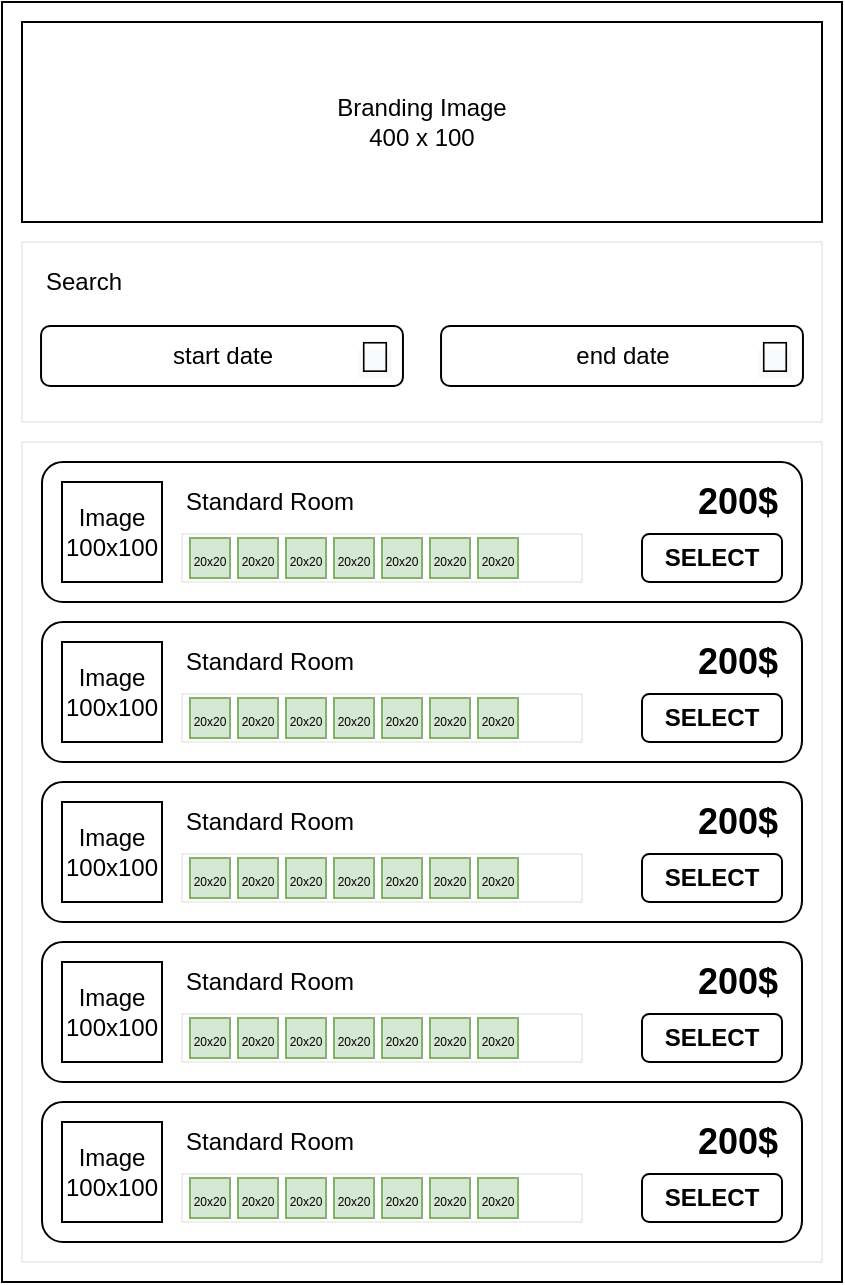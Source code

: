<mxfile version="13.4.4" type="device"><diagram id="Nm9L8qm4BUkdadbC-v97" name="UI/UX"><mxGraphModel dx="946" dy="714" grid="1" gridSize="10" guides="1" tooltips="1" connect="1" arrows="1" fold="1" page="1" pageScale="1" pageWidth="850" pageHeight="1100" math="0" shadow="0"><root><mxCell id="0"/><mxCell id="1" parent="0"/><mxCell id="kNxRBcls6v7G5R8uZiyC-47" value="" style="rounded=0;whiteSpace=wrap;html=1;" vertex="1" parent="1"><mxGeometry x="80" y="40" width="420" height="640" as="geometry"/></mxCell><mxCell id="kNxRBcls6v7G5R8uZiyC-49" value="" style="rounded=0;whiteSpace=wrap;html=1;strokeColor=#EEEEEE;" vertex="1" parent="1"><mxGeometry x="90" y="260" width="400" height="410" as="geometry"/></mxCell><mxCell id="kNxRBcls6v7G5R8uZiyC-48" value="Branding Image&lt;br&gt;400 x 100" style="rounded=0;whiteSpace=wrap;html=1;" vertex="1" parent="1"><mxGeometry x="90" y="50" width="400" height="100" as="geometry"/></mxCell><mxCell id="kNxRBcls6v7G5R8uZiyC-54" value="" style="group" vertex="1" connectable="0" parent="1"><mxGeometry x="100" y="270" width="380" height="70" as="geometry"/></mxCell><mxCell id="kNxRBcls6v7G5R8uZiyC-11" value="" style="rounded=1;whiteSpace=wrap;html=1;" vertex="1" parent="kNxRBcls6v7G5R8uZiyC-54"><mxGeometry width="380" height="70" as="geometry"/></mxCell><mxCell id="kNxRBcls6v7G5R8uZiyC-12" value="Image&lt;br&gt;100x100" style="whiteSpace=wrap;html=1;aspect=fixed;" vertex="1" parent="kNxRBcls6v7G5R8uZiyC-54"><mxGeometry x="10" y="10" width="50" height="50" as="geometry"/></mxCell><mxCell id="kNxRBcls6v7G5R8uZiyC-13" value="Standard Room" style="text;html=1;strokeColor=none;fillColor=none;align=left;verticalAlign=middle;whiteSpace=wrap;rounded=0;" vertex="1" parent="kNxRBcls6v7G5R8uZiyC-54"><mxGeometry x="70" y="10" width="200" height="20" as="geometry"/></mxCell><mxCell id="kNxRBcls6v7G5R8uZiyC-14" value="&lt;font style=&quot;font-size: 18px&quot;&gt;&lt;b&gt;200$&lt;/b&gt;&lt;/font&gt;" style="text;html=1;strokeColor=none;fillColor=none;align=right;verticalAlign=middle;whiteSpace=wrap;rounded=0;" vertex="1" parent="kNxRBcls6v7G5R8uZiyC-54"><mxGeometry x="300" y="10" width="70" height="20" as="geometry"/></mxCell><mxCell id="kNxRBcls6v7G5R8uZiyC-15" value="&lt;b&gt;SELECT&lt;/b&gt;" style="rounded=1;whiteSpace=wrap;html=1;" vertex="1" parent="kNxRBcls6v7G5R8uZiyC-54"><mxGeometry x="300" y="36" width="70" height="24" as="geometry"/></mxCell><mxCell id="kNxRBcls6v7G5R8uZiyC-76" value="" style="group" vertex="1" connectable="0" parent="kNxRBcls6v7G5R8uZiyC-54"><mxGeometry x="70" y="36" width="200" height="24" as="geometry"/></mxCell><mxCell id="kNxRBcls6v7G5R8uZiyC-65" value="" style="rounded=0;whiteSpace=wrap;html=1;labelBackgroundColor=none;strokeColor=#EEEEEE;align=left;" vertex="1" parent="kNxRBcls6v7G5R8uZiyC-76"><mxGeometry width="200" height="24" as="geometry"/></mxCell><mxCell id="kNxRBcls6v7G5R8uZiyC-66" value="&lt;font style=&quot;font-size: 6px&quot;&gt;20x20&lt;/font&gt;" style="rounded=0;whiteSpace=wrap;html=1;labelBackgroundColor=none;strokeColor=#82b366;align=center;verticalAlign=middle;fillColor=#d5e8d4;" vertex="1" parent="kNxRBcls6v7G5R8uZiyC-76"><mxGeometry x="4" y="2" width="20" height="20" as="geometry"/></mxCell><mxCell id="kNxRBcls6v7G5R8uZiyC-67" value="&lt;font style=&quot;font-size: 6px&quot;&gt;20x20&lt;/font&gt;" style="rounded=0;whiteSpace=wrap;html=1;labelBackgroundColor=none;strokeColor=#82b366;align=center;verticalAlign=middle;fillColor=#d5e8d4;" vertex="1" parent="kNxRBcls6v7G5R8uZiyC-76"><mxGeometry x="28" y="2" width="20" height="20" as="geometry"/></mxCell><mxCell id="kNxRBcls6v7G5R8uZiyC-68" value="&lt;font style=&quot;font-size: 6px&quot;&gt;20x20&lt;/font&gt;" style="rounded=0;whiteSpace=wrap;html=1;labelBackgroundColor=none;strokeColor=#82b366;align=center;verticalAlign=middle;fillColor=#d5e8d4;" vertex="1" parent="kNxRBcls6v7G5R8uZiyC-76"><mxGeometry x="52" y="2" width="20" height="20" as="geometry"/></mxCell><mxCell id="kNxRBcls6v7G5R8uZiyC-69" value="&lt;font style=&quot;font-size: 6px&quot;&gt;20x20&lt;/font&gt;" style="rounded=0;whiteSpace=wrap;html=1;labelBackgroundColor=none;strokeColor=#82b366;align=center;verticalAlign=middle;fillColor=#d5e8d4;" vertex="1" parent="kNxRBcls6v7G5R8uZiyC-76"><mxGeometry x="76" y="2" width="20" height="20" as="geometry"/></mxCell><mxCell id="kNxRBcls6v7G5R8uZiyC-73" value="&lt;font style=&quot;font-size: 6px&quot;&gt;20x20&lt;/font&gt;" style="rounded=0;whiteSpace=wrap;html=1;labelBackgroundColor=none;strokeColor=#82b366;align=center;verticalAlign=middle;fillColor=#d5e8d4;" vertex="1" parent="kNxRBcls6v7G5R8uZiyC-76"><mxGeometry x="100" y="2" width="20" height="20" as="geometry"/></mxCell><mxCell id="kNxRBcls6v7G5R8uZiyC-74" value="&lt;font style=&quot;font-size: 6px&quot;&gt;20x20&lt;/font&gt;" style="rounded=0;whiteSpace=wrap;html=1;labelBackgroundColor=none;strokeColor=#82b366;align=center;verticalAlign=middle;fillColor=#d5e8d4;" vertex="1" parent="kNxRBcls6v7G5R8uZiyC-76"><mxGeometry x="124" y="2" width="20" height="20" as="geometry"/></mxCell><mxCell id="kNxRBcls6v7G5R8uZiyC-75" value="&lt;font style=&quot;font-size: 6px&quot;&gt;20x20&lt;/font&gt;" style="rounded=0;whiteSpace=wrap;html=1;labelBackgroundColor=none;strokeColor=#82b366;align=center;verticalAlign=middle;fillColor=#d5e8d4;" vertex="1" parent="kNxRBcls6v7G5R8uZiyC-76"><mxGeometry x="148" y="2" width="20" height="20" as="geometry"/></mxCell><mxCell id="kNxRBcls6v7G5R8uZiyC-64" value="" style="group" vertex="1" connectable="0" parent="1"><mxGeometry x="90" y="160" width="400" height="90" as="geometry"/></mxCell><mxCell id="kNxRBcls6v7G5R8uZiyC-62" value="" style="rounded=0;whiteSpace=wrap;html=1;strokeColor=#EEEEEE;align=center;" vertex="1" parent="kNxRBcls6v7G5R8uZiyC-64"><mxGeometry width="400" height="90" as="geometry"/></mxCell><mxCell id="kNxRBcls6v7G5R8uZiyC-60" value="" style="group" vertex="1" connectable="0" parent="kNxRBcls6v7G5R8uZiyC-64"><mxGeometry x="209.524" y="42" width="180.952" height="30" as="geometry"/></mxCell><mxCell id="kNxRBcls6v7G5R8uZiyC-8" value="end date" style="rounded=1;whiteSpace=wrap;html=1;align=center;" vertex="1" parent="kNxRBcls6v7G5R8uZiyC-60"><mxGeometry width="180.952" height="30" as="geometry"/></mxCell><mxCell id="kNxRBcls6v7G5R8uZiyC-9" value="&lt;span style=&quot;color: rgb(0, 0, 0); font-family: helvetica; font-style: normal; font-weight: 400; letter-spacing: normal; text-indent: 0px; text-transform: none; word-spacing: 0px; background-color: rgb(248, 249, 250); display: inline; float: none;&quot;&gt;&lt;font style=&quot;font-size: 22px&quot;&gt;🔽&lt;/font&gt;&lt;/span&gt;" style="text;whiteSpace=wrap;html=1;verticalAlign=middle;align=center;" vertex="1" parent="kNxRBcls6v7G5R8uZiyC-60"><mxGeometry x="157.143" y="6" width="19.048" height="20" as="geometry"/></mxCell><mxCell id="kNxRBcls6v7G5R8uZiyC-61" value="" style="group" vertex="1" connectable="0" parent="kNxRBcls6v7G5R8uZiyC-64"><mxGeometry x="9.524" y="42" width="180.952" height="30" as="geometry"/></mxCell><mxCell id="kNxRBcls6v7G5R8uZiyC-1" value="start date" style="rounded=1;whiteSpace=wrap;html=1;align=center;" vertex="1" parent="kNxRBcls6v7G5R8uZiyC-61"><mxGeometry width="180.952" height="30" as="geometry"/></mxCell><mxCell id="kNxRBcls6v7G5R8uZiyC-59" value="&lt;span style=&quot;color: rgb(0, 0, 0); font-family: helvetica; font-style: normal; font-weight: 400; letter-spacing: normal; text-indent: 0px; text-transform: none; word-spacing: 0px; background-color: rgb(248, 249, 250); display: inline; float: none;&quot;&gt;&lt;font style=&quot;font-size: 22px&quot;&gt;🔽&lt;/font&gt;&lt;/span&gt;" style="text;whiteSpace=wrap;html=1;verticalAlign=middle;align=center;" vertex="1" parent="kNxRBcls6v7G5R8uZiyC-61"><mxGeometry x="157.143" y="6" width="19.048" height="20" as="geometry"/></mxCell><mxCell id="kNxRBcls6v7G5R8uZiyC-63" value="Search" style="text;html=1;strokeColor=none;fillColor=none;align=left;verticalAlign=middle;whiteSpace=wrap;rounded=0;labelBorderColor=none;labelBackgroundColor=none;" vertex="1" parent="kNxRBcls6v7G5R8uZiyC-64"><mxGeometry x="9.524" y="10" width="380.952" height="20" as="geometry"/></mxCell><mxCell id="kNxRBcls6v7G5R8uZiyC-77" value="" style="group" vertex="1" connectable="0" parent="1"><mxGeometry x="100" y="350" width="380" height="70" as="geometry"/></mxCell><mxCell id="kNxRBcls6v7G5R8uZiyC-78" value="" style="rounded=1;whiteSpace=wrap;html=1;" vertex="1" parent="kNxRBcls6v7G5R8uZiyC-77"><mxGeometry width="380" height="70" as="geometry"/></mxCell><mxCell id="kNxRBcls6v7G5R8uZiyC-79" value="Image&lt;br&gt;100x100" style="whiteSpace=wrap;html=1;aspect=fixed;" vertex="1" parent="kNxRBcls6v7G5R8uZiyC-77"><mxGeometry x="10" y="10" width="50" height="50" as="geometry"/></mxCell><mxCell id="kNxRBcls6v7G5R8uZiyC-80" value="Standard Room" style="text;html=1;strokeColor=none;fillColor=none;align=left;verticalAlign=middle;whiteSpace=wrap;rounded=0;" vertex="1" parent="kNxRBcls6v7G5R8uZiyC-77"><mxGeometry x="70" y="10" width="200" height="20" as="geometry"/></mxCell><mxCell id="kNxRBcls6v7G5R8uZiyC-81" value="&lt;font style=&quot;font-size: 18px&quot;&gt;&lt;b&gt;200$&lt;/b&gt;&lt;/font&gt;" style="text;html=1;strokeColor=none;fillColor=none;align=right;verticalAlign=middle;whiteSpace=wrap;rounded=0;" vertex="1" parent="kNxRBcls6v7G5R8uZiyC-77"><mxGeometry x="300" y="10" width="70" height="20" as="geometry"/></mxCell><mxCell id="kNxRBcls6v7G5R8uZiyC-82" value="&lt;b&gt;SELECT&lt;/b&gt;" style="rounded=1;whiteSpace=wrap;html=1;" vertex="1" parent="kNxRBcls6v7G5R8uZiyC-77"><mxGeometry x="300" y="36" width="70" height="24" as="geometry"/></mxCell><mxCell id="kNxRBcls6v7G5R8uZiyC-83" value="" style="group" vertex="1" connectable="0" parent="kNxRBcls6v7G5R8uZiyC-77"><mxGeometry x="70" y="36" width="200" height="24" as="geometry"/></mxCell><mxCell id="kNxRBcls6v7G5R8uZiyC-84" value="" style="rounded=0;whiteSpace=wrap;html=1;labelBackgroundColor=none;strokeColor=#EEEEEE;align=left;" vertex="1" parent="kNxRBcls6v7G5R8uZiyC-83"><mxGeometry width="200" height="24" as="geometry"/></mxCell><mxCell id="kNxRBcls6v7G5R8uZiyC-85" value="&lt;font style=&quot;font-size: 6px&quot;&gt;20x20&lt;/font&gt;" style="rounded=0;whiteSpace=wrap;html=1;labelBackgroundColor=none;strokeColor=#82b366;align=center;verticalAlign=middle;fillColor=#d5e8d4;" vertex="1" parent="kNxRBcls6v7G5R8uZiyC-83"><mxGeometry x="4" y="2" width="20" height="20" as="geometry"/></mxCell><mxCell id="kNxRBcls6v7G5R8uZiyC-86" value="&lt;font style=&quot;font-size: 6px&quot;&gt;20x20&lt;/font&gt;" style="rounded=0;whiteSpace=wrap;html=1;labelBackgroundColor=none;strokeColor=#82b366;align=center;verticalAlign=middle;fillColor=#d5e8d4;" vertex="1" parent="kNxRBcls6v7G5R8uZiyC-83"><mxGeometry x="28" y="2" width="20" height="20" as="geometry"/></mxCell><mxCell id="kNxRBcls6v7G5R8uZiyC-87" value="&lt;font style=&quot;font-size: 6px&quot;&gt;20x20&lt;/font&gt;" style="rounded=0;whiteSpace=wrap;html=1;labelBackgroundColor=none;strokeColor=#82b366;align=center;verticalAlign=middle;fillColor=#d5e8d4;" vertex="1" parent="kNxRBcls6v7G5R8uZiyC-83"><mxGeometry x="52" y="2" width="20" height="20" as="geometry"/></mxCell><mxCell id="kNxRBcls6v7G5R8uZiyC-88" value="&lt;font style=&quot;font-size: 6px&quot;&gt;20x20&lt;/font&gt;" style="rounded=0;whiteSpace=wrap;html=1;labelBackgroundColor=none;strokeColor=#82b366;align=center;verticalAlign=middle;fillColor=#d5e8d4;" vertex="1" parent="kNxRBcls6v7G5R8uZiyC-83"><mxGeometry x="76" y="2" width="20" height="20" as="geometry"/></mxCell><mxCell id="kNxRBcls6v7G5R8uZiyC-89" value="&lt;font style=&quot;font-size: 6px&quot;&gt;20x20&lt;/font&gt;" style="rounded=0;whiteSpace=wrap;html=1;labelBackgroundColor=none;strokeColor=#82b366;align=center;verticalAlign=middle;fillColor=#d5e8d4;" vertex="1" parent="kNxRBcls6v7G5R8uZiyC-83"><mxGeometry x="100" y="2" width="20" height="20" as="geometry"/></mxCell><mxCell id="kNxRBcls6v7G5R8uZiyC-90" value="&lt;font style=&quot;font-size: 6px&quot;&gt;20x20&lt;/font&gt;" style="rounded=0;whiteSpace=wrap;html=1;labelBackgroundColor=none;strokeColor=#82b366;align=center;verticalAlign=middle;fillColor=#d5e8d4;" vertex="1" parent="kNxRBcls6v7G5R8uZiyC-83"><mxGeometry x="124" y="2" width="20" height="20" as="geometry"/></mxCell><mxCell id="kNxRBcls6v7G5R8uZiyC-91" value="&lt;font style=&quot;font-size: 6px&quot;&gt;20x20&lt;/font&gt;" style="rounded=0;whiteSpace=wrap;html=1;labelBackgroundColor=none;strokeColor=#82b366;align=center;verticalAlign=middle;fillColor=#d5e8d4;" vertex="1" parent="kNxRBcls6v7G5R8uZiyC-83"><mxGeometry x="148" y="2" width="20" height="20" as="geometry"/></mxCell><mxCell id="kNxRBcls6v7G5R8uZiyC-92" value="" style="group" vertex="1" connectable="0" parent="1"><mxGeometry x="100" y="430" width="380" height="70" as="geometry"/></mxCell><mxCell id="kNxRBcls6v7G5R8uZiyC-93" value="" style="rounded=1;whiteSpace=wrap;html=1;" vertex="1" parent="kNxRBcls6v7G5R8uZiyC-92"><mxGeometry width="380" height="70" as="geometry"/></mxCell><mxCell id="kNxRBcls6v7G5R8uZiyC-94" value="Image&lt;br&gt;100x100" style="whiteSpace=wrap;html=1;aspect=fixed;" vertex="1" parent="kNxRBcls6v7G5R8uZiyC-92"><mxGeometry x="10" y="10" width="50" height="50" as="geometry"/></mxCell><mxCell id="kNxRBcls6v7G5R8uZiyC-95" value="Standard Room" style="text;html=1;strokeColor=none;fillColor=none;align=left;verticalAlign=middle;whiteSpace=wrap;rounded=0;" vertex="1" parent="kNxRBcls6v7G5R8uZiyC-92"><mxGeometry x="70" y="10" width="200" height="20" as="geometry"/></mxCell><mxCell id="kNxRBcls6v7G5R8uZiyC-96" value="&lt;font style=&quot;font-size: 18px&quot;&gt;&lt;b&gt;200$&lt;/b&gt;&lt;/font&gt;" style="text;html=1;strokeColor=none;fillColor=none;align=right;verticalAlign=middle;whiteSpace=wrap;rounded=0;" vertex="1" parent="kNxRBcls6v7G5R8uZiyC-92"><mxGeometry x="300" y="10" width="70" height="20" as="geometry"/></mxCell><mxCell id="kNxRBcls6v7G5R8uZiyC-97" value="&lt;b&gt;SELECT&lt;/b&gt;" style="rounded=1;whiteSpace=wrap;html=1;" vertex="1" parent="kNxRBcls6v7G5R8uZiyC-92"><mxGeometry x="300" y="36" width="70" height="24" as="geometry"/></mxCell><mxCell id="kNxRBcls6v7G5R8uZiyC-98" value="" style="group" vertex="1" connectable="0" parent="kNxRBcls6v7G5R8uZiyC-92"><mxGeometry x="70" y="36" width="200" height="24" as="geometry"/></mxCell><mxCell id="kNxRBcls6v7G5R8uZiyC-99" value="" style="rounded=0;whiteSpace=wrap;html=1;labelBackgroundColor=none;strokeColor=#EEEEEE;align=left;" vertex="1" parent="kNxRBcls6v7G5R8uZiyC-98"><mxGeometry width="200" height="24" as="geometry"/></mxCell><mxCell id="kNxRBcls6v7G5R8uZiyC-100" value="&lt;font style=&quot;font-size: 6px&quot;&gt;20x20&lt;/font&gt;" style="rounded=0;whiteSpace=wrap;html=1;labelBackgroundColor=none;strokeColor=#82b366;align=center;verticalAlign=middle;fillColor=#d5e8d4;" vertex="1" parent="kNxRBcls6v7G5R8uZiyC-98"><mxGeometry x="4" y="2" width="20" height="20" as="geometry"/></mxCell><mxCell id="kNxRBcls6v7G5R8uZiyC-101" value="&lt;font style=&quot;font-size: 6px&quot;&gt;20x20&lt;/font&gt;" style="rounded=0;whiteSpace=wrap;html=1;labelBackgroundColor=none;strokeColor=#82b366;align=center;verticalAlign=middle;fillColor=#d5e8d4;" vertex="1" parent="kNxRBcls6v7G5R8uZiyC-98"><mxGeometry x="28" y="2" width="20" height="20" as="geometry"/></mxCell><mxCell id="kNxRBcls6v7G5R8uZiyC-102" value="&lt;font style=&quot;font-size: 6px&quot;&gt;20x20&lt;/font&gt;" style="rounded=0;whiteSpace=wrap;html=1;labelBackgroundColor=none;strokeColor=#82b366;align=center;verticalAlign=middle;fillColor=#d5e8d4;" vertex="1" parent="kNxRBcls6v7G5R8uZiyC-98"><mxGeometry x="52" y="2" width="20" height="20" as="geometry"/></mxCell><mxCell id="kNxRBcls6v7G5R8uZiyC-103" value="&lt;font style=&quot;font-size: 6px&quot;&gt;20x20&lt;/font&gt;" style="rounded=0;whiteSpace=wrap;html=1;labelBackgroundColor=none;strokeColor=#82b366;align=center;verticalAlign=middle;fillColor=#d5e8d4;" vertex="1" parent="kNxRBcls6v7G5R8uZiyC-98"><mxGeometry x="76" y="2" width="20" height="20" as="geometry"/></mxCell><mxCell id="kNxRBcls6v7G5R8uZiyC-104" value="&lt;font style=&quot;font-size: 6px&quot;&gt;20x20&lt;/font&gt;" style="rounded=0;whiteSpace=wrap;html=1;labelBackgroundColor=none;strokeColor=#82b366;align=center;verticalAlign=middle;fillColor=#d5e8d4;" vertex="1" parent="kNxRBcls6v7G5R8uZiyC-98"><mxGeometry x="100" y="2" width="20" height="20" as="geometry"/></mxCell><mxCell id="kNxRBcls6v7G5R8uZiyC-105" value="&lt;font style=&quot;font-size: 6px&quot;&gt;20x20&lt;/font&gt;" style="rounded=0;whiteSpace=wrap;html=1;labelBackgroundColor=none;strokeColor=#82b366;align=center;verticalAlign=middle;fillColor=#d5e8d4;" vertex="1" parent="kNxRBcls6v7G5R8uZiyC-98"><mxGeometry x="124" y="2" width="20" height="20" as="geometry"/></mxCell><mxCell id="kNxRBcls6v7G5R8uZiyC-106" value="&lt;font style=&quot;font-size: 6px&quot;&gt;20x20&lt;/font&gt;" style="rounded=0;whiteSpace=wrap;html=1;labelBackgroundColor=none;strokeColor=#82b366;align=center;verticalAlign=middle;fillColor=#d5e8d4;" vertex="1" parent="kNxRBcls6v7G5R8uZiyC-98"><mxGeometry x="148" y="2" width="20" height="20" as="geometry"/></mxCell><mxCell id="kNxRBcls6v7G5R8uZiyC-107" value="" style="group" vertex="1" connectable="0" parent="1"><mxGeometry x="100" y="510" width="380" height="70" as="geometry"/></mxCell><mxCell id="kNxRBcls6v7G5R8uZiyC-108" value="" style="rounded=1;whiteSpace=wrap;html=1;" vertex="1" parent="kNxRBcls6v7G5R8uZiyC-107"><mxGeometry width="380" height="70" as="geometry"/></mxCell><mxCell id="kNxRBcls6v7G5R8uZiyC-109" value="Image&lt;br&gt;100x100" style="whiteSpace=wrap;html=1;aspect=fixed;" vertex="1" parent="kNxRBcls6v7G5R8uZiyC-107"><mxGeometry x="10" y="10" width="50" height="50" as="geometry"/></mxCell><mxCell id="kNxRBcls6v7G5R8uZiyC-110" value="Standard Room" style="text;html=1;strokeColor=none;fillColor=none;align=left;verticalAlign=middle;whiteSpace=wrap;rounded=0;" vertex="1" parent="kNxRBcls6v7G5R8uZiyC-107"><mxGeometry x="70" y="10" width="200" height="20" as="geometry"/></mxCell><mxCell id="kNxRBcls6v7G5R8uZiyC-111" value="&lt;font style=&quot;font-size: 18px&quot;&gt;&lt;b&gt;200$&lt;/b&gt;&lt;/font&gt;" style="text;html=1;strokeColor=none;fillColor=none;align=right;verticalAlign=middle;whiteSpace=wrap;rounded=0;" vertex="1" parent="kNxRBcls6v7G5R8uZiyC-107"><mxGeometry x="300" y="10" width="70" height="20" as="geometry"/></mxCell><mxCell id="kNxRBcls6v7G5R8uZiyC-112" value="&lt;b&gt;SELECT&lt;/b&gt;" style="rounded=1;whiteSpace=wrap;html=1;" vertex="1" parent="kNxRBcls6v7G5R8uZiyC-107"><mxGeometry x="300" y="36" width="70" height="24" as="geometry"/></mxCell><mxCell id="kNxRBcls6v7G5R8uZiyC-113" value="" style="group" vertex="1" connectable="0" parent="kNxRBcls6v7G5R8uZiyC-107"><mxGeometry x="70" y="36" width="200" height="24" as="geometry"/></mxCell><mxCell id="kNxRBcls6v7G5R8uZiyC-114" value="" style="rounded=0;whiteSpace=wrap;html=1;labelBackgroundColor=none;strokeColor=#EEEEEE;align=left;" vertex="1" parent="kNxRBcls6v7G5R8uZiyC-113"><mxGeometry width="200" height="24" as="geometry"/></mxCell><mxCell id="kNxRBcls6v7G5R8uZiyC-115" value="&lt;font style=&quot;font-size: 6px&quot;&gt;20x20&lt;/font&gt;" style="rounded=0;whiteSpace=wrap;html=1;labelBackgroundColor=none;strokeColor=#82b366;align=center;verticalAlign=middle;fillColor=#d5e8d4;" vertex="1" parent="kNxRBcls6v7G5R8uZiyC-113"><mxGeometry x="4" y="2" width="20" height="20" as="geometry"/></mxCell><mxCell id="kNxRBcls6v7G5R8uZiyC-116" value="&lt;font style=&quot;font-size: 6px&quot;&gt;20x20&lt;/font&gt;" style="rounded=0;whiteSpace=wrap;html=1;labelBackgroundColor=none;strokeColor=#82b366;align=center;verticalAlign=middle;fillColor=#d5e8d4;" vertex="1" parent="kNxRBcls6v7G5R8uZiyC-113"><mxGeometry x="28" y="2" width="20" height="20" as="geometry"/></mxCell><mxCell id="kNxRBcls6v7G5R8uZiyC-117" value="&lt;font style=&quot;font-size: 6px&quot;&gt;20x20&lt;/font&gt;" style="rounded=0;whiteSpace=wrap;html=1;labelBackgroundColor=none;strokeColor=#82b366;align=center;verticalAlign=middle;fillColor=#d5e8d4;" vertex="1" parent="kNxRBcls6v7G5R8uZiyC-113"><mxGeometry x="52" y="2" width="20" height="20" as="geometry"/></mxCell><mxCell id="kNxRBcls6v7G5R8uZiyC-118" value="&lt;font style=&quot;font-size: 6px&quot;&gt;20x20&lt;/font&gt;" style="rounded=0;whiteSpace=wrap;html=1;labelBackgroundColor=none;strokeColor=#82b366;align=center;verticalAlign=middle;fillColor=#d5e8d4;" vertex="1" parent="kNxRBcls6v7G5R8uZiyC-113"><mxGeometry x="76" y="2" width="20" height="20" as="geometry"/></mxCell><mxCell id="kNxRBcls6v7G5R8uZiyC-119" value="&lt;font style=&quot;font-size: 6px&quot;&gt;20x20&lt;/font&gt;" style="rounded=0;whiteSpace=wrap;html=1;labelBackgroundColor=none;strokeColor=#82b366;align=center;verticalAlign=middle;fillColor=#d5e8d4;" vertex="1" parent="kNxRBcls6v7G5R8uZiyC-113"><mxGeometry x="100" y="2" width="20" height="20" as="geometry"/></mxCell><mxCell id="kNxRBcls6v7G5R8uZiyC-120" value="&lt;font style=&quot;font-size: 6px&quot;&gt;20x20&lt;/font&gt;" style="rounded=0;whiteSpace=wrap;html=1;labelBackgroundColor=none;strokeColor=#82b366;align=center;verticalAlign=middle;fillColor=#d5e8d4;" vertex="1" parent="kNxRBcls6v7G5R8uZiyC-113"><mxGeometry x="124" y="2" width="20" height="20" as="geometry"/></mxCell><mxCell id="kNxRBcls6v7G5R8uZiyC-121" value="&lt;font style=&quot;font-size: 6px&quot;&gt;20x20&lt;/font&gt;" style="rounded=0;whiteSpace=wrap;html=1;labelBackgroundColor=none;strokeColor=#82b366;align=center;verticalAlign=middle;fillColor=#d5e8d4;" vertex="1" parent="kNxRBcls6v7G5R8uZiyC-113"><mxGeometry x="148" y="2" width="20" height="20" as="geometry"/></mxCell><mxCell id="kNxRBcls6v7G5R8uZiyC-122" value="" style="group" vertex="1" connectable="0" parent="1"><mxGeometry x="100" y="590" width="380" height="70" as="geometry"/></mxCell><mxCell id="kNxRBcls6v7G5R8uZiyC-123" value="" style="rounded=1;whiteSpace=wrap;html=1;" vertex="1" parent="kNxRBcls6v7G5R8uZiyC-122"><mxGeometry width="380" height="70" as="geometry"/></mxCell><mxCell id="kNxRBcls6v7G5R8uZiyC-124" value="Image&lt;br&gt;100x100" style="whiteSpace=wrap;html=1;aspect=fixed;" vertex="1" parent="kNxRBcls6v7G5R8uZiyC-122"><mxGeometry x="10" y="10" width="50" height="50" as="geometry"/></mxCell><mxCell id="kNxRBcls6v7G5R8uZiyC-125" value="Standard Room" style="text;html=1;strokeColor=none;fillColor=none;align=left;verticalAlign=middle;whiteSpace=wrap;rounded=0;" vertex="1" parent="kNxRBcls6v7G5R8uZiyC-122"><mxGeometry x="70" y="10" width="200" height="20" as="geometry"/></mxCell><mxCell id="kNxRBcls6v7G5R8uZiyC-126" value="&lt;font style=&quot;font-size: 18px&quot;&gt;&lt;b&gt;200$&lt;/b&gt;&lt;/font&gt;" style="text;html=1;strokeColor=none;fillColor=none;align=right;verticalAlign=middle;whiteSpace=wrap;rounded=0;" vertex="1" parent="kNxRBcls6v7G5R8uZiyC-122"><mxGeometry x="300" y="10" width="70" height="20" as="geometry"/></mxCell><mxCell id="kNxRBcls6v7G5R8uZiyC-127" value="&lt;b&gt;SELECT&lt;/b&gt;" style="rounded=1;whiteSpace=wrap;html=1;" vertex="1" parent="kNxRBcls6v7G5R8uZiyC-122"><mxGeometry x="300" y="36" width="70" height="24" as="geometry"/></mxCell><mxCell id="kNxRBcls6v7G5R8uZiyC-128" value="" style="group" vertex="1" connectable="0" parent="kNxRBcls6v7G5R8uZiyC-122"><mxGeometry x="70" y="36" width="200" height="24" as="geometry"/></mxCell><mxCell id="kNxRBcls6v7G5R8uZiyC-129" value="" style="rounded=0;whiteSpace=wrap;html=1;labelBackgroundColor=none;strokeColor=#EEEEEE;align=left;" vertex="1" parent="kNxRBcls6v7G5R8uZiyC-128"><mxGeometry width="200" height="24" as="geometry"/></mxCell><mxCell id="kNxRBcls6v7G5R8uZiyC-130" value="&lt;font style=&quot;font-size: 6px&quot;&gt;20x20&lt;/font&gt;" style="rounded=0;whiteSpace=wrap;html=1;labelBackgroundColor=none;strokeColor=#82b366;align=center;verticalAlign=middle;fillColor=#d5e8d4;" vertex="1" parent="kNxRBcls6v7G5R8uZiyC-128"><mxGeometry x="4" y="2" width="20" height="20" as="geometry"/></mxCell><mxCell id="kNxRBcls6v7G5R8uZiyC-131" value="&lt;font style=&quot;font-size: 6px&quot;&gt;20x20&lt;/font&gt;" style="rounded=0;whiteSpace=wrap;html=1;labelBackgroundColor=none;strokeColor=#82b366;align=center;verticalAlign=middle;fillColor=#d5e8d4;" vertex="1" parent="kNxRBcls6v7G5R8uZiyC-128"><mxGeometry x="28" y="2" width="20" height="20" as="geometry"/></mxCell><mxCell id="kNxRBcls6v7G5R8uZiyC-132" value="&lt;font style=&quot;font-size: 6px&quot;&gt;20x20&lt;/font&gt;" style="rounded=0;whiteSpace=wrap;html=1;labelBackgroundColor=none;strokeColor=#82b366;align=center;verticalAlign=middle;fillColor=#d5e8d4;" vertex="1" parent="kNxRBcls6v7G5R8uZiyC-128"><mxGeometry x="52" y="2" width="20" height="20" as="geometry"/></mxCell><mxCell id="kNxRBcls6v7G5R8uZiyC-133" value="&lt;font style=&quot;font-size: 6px&quot;&gt;20x20&lt;/font&gt;" style="rounded=0;whiteSpace=wrap;html=1;labelBackgroundColor=none;strokeColor=#82b366;align=center;verticalAlign=middle;fillColor=#d5e8d4;" vertex="1" parent="kNxRBcls6v7G5R8uZiyC-128"><mxGeometry x="76" y="2" width="20" height="20" as="geometry"/></mxCell><mxCell id="kNxRBcls6v7G5R8uZiyC-134" value="&lt;font style=&quot;font-size: 6px&quot;&gt;20x20&lt;/font&gt;" style="rounded=0;whiteSpace=wrap;html=1;labelBackgroundColor=none;strokeColor=#82b366;align=center;verticalAlign=middle;fillColor=#d5e8d4;" vertex="1" parent="kNxRBcls6v7G5R8uZiyC-128"><mxGeometry x="100" y="2" width="20" height="20" as="geometry"/></mxCell><mxCell id="kNxRBcls6v7G5R8uZiyC-135" value="&lt;font style=&quot;font-size: 6px&quot;&gt;20x20&lt;/font&gt;" style="rounded=0;whiteSpace=wrap;html=1;labelBackgroundColor=none;strokeColor=#82b366;align=center;verticalAlign=middle;fillColor=#d5e8d4;" vertex="1" parent="kNxRBcls6v7G5R8uZiyC-128"><mxGeometry x="124" y="2" width="20" height="20" as="geometry"/></mxCell><mxCell id="kNxRBcls6v7G5R8uZiyC-136" value="&lt;font style=&quot;font-size: 6px&quot;&gt;20x20&lt;/font&gt;" style="rounded=0;whiteSpace=wrap;html=1;labelBackgroundColor=none;strokeColor=#82b366;align=center;verticalAlign=middle;fillColor=#d5e8d4;" vertex="1" parent="kNxRBcls6v7G5R8uZiyC-128"><mxGeometry x="148" y="2" width="20" height="20" as="geometry"/></mxCell></root></mxGraphModel></diagram></mxfile>